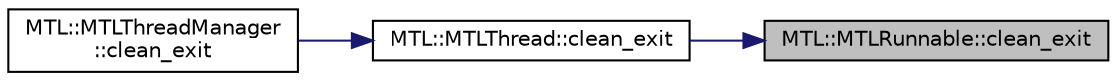 digraph "MTL::MTLRunnable::clean_exit"
{
 // LATEX_PDF_SIZE
  edge [fontname="Helvetica",fontsize="10",labelfontname="Helvetica",labelfontsize="10"];
  node [fontname="Helvetica",fontsize="10",shape=record];
  rankdir="RL";
  Node1 [label="MTL::MTLRunnable::clean_exit",height=0.2,width=0.4,color="black", fillcolor="grey75", style="filled", fontcolor="black",tooltip="A clean Exit of the runnable."];
  Node1 -> Node2 [dir="back",color="midnightblue",fontsize="10",style="solid",fontname="Helvetica"];
  Node2 [label="MTL::MTLThread::clean_exit",height=0.2,width=0.4,color="black", fillcolor="white", style="filled",URL="$dd/df5/classMTL_1_1MTLThread.html#a4e0db8979d8f4559f7d6dda6fa537e61",tooltip="A clean Exit of the Thread."];
  Node2 -> Node3 [dir="back",color="midnightblue",fontsize="10",style="solid",fontname="Helvetica"];
  Node3 [label="MTL::MTLThreadManager\l::clean_exit",height=0.2,width=0.4,color="black", fillcolor="white", style="filled",URL="$db/def/classMTL_1_1MTLThreadManager.html#af18cec206763fe1766db3e5041856cd2",tooltip="A clean Exit of the thread manager."];
}
